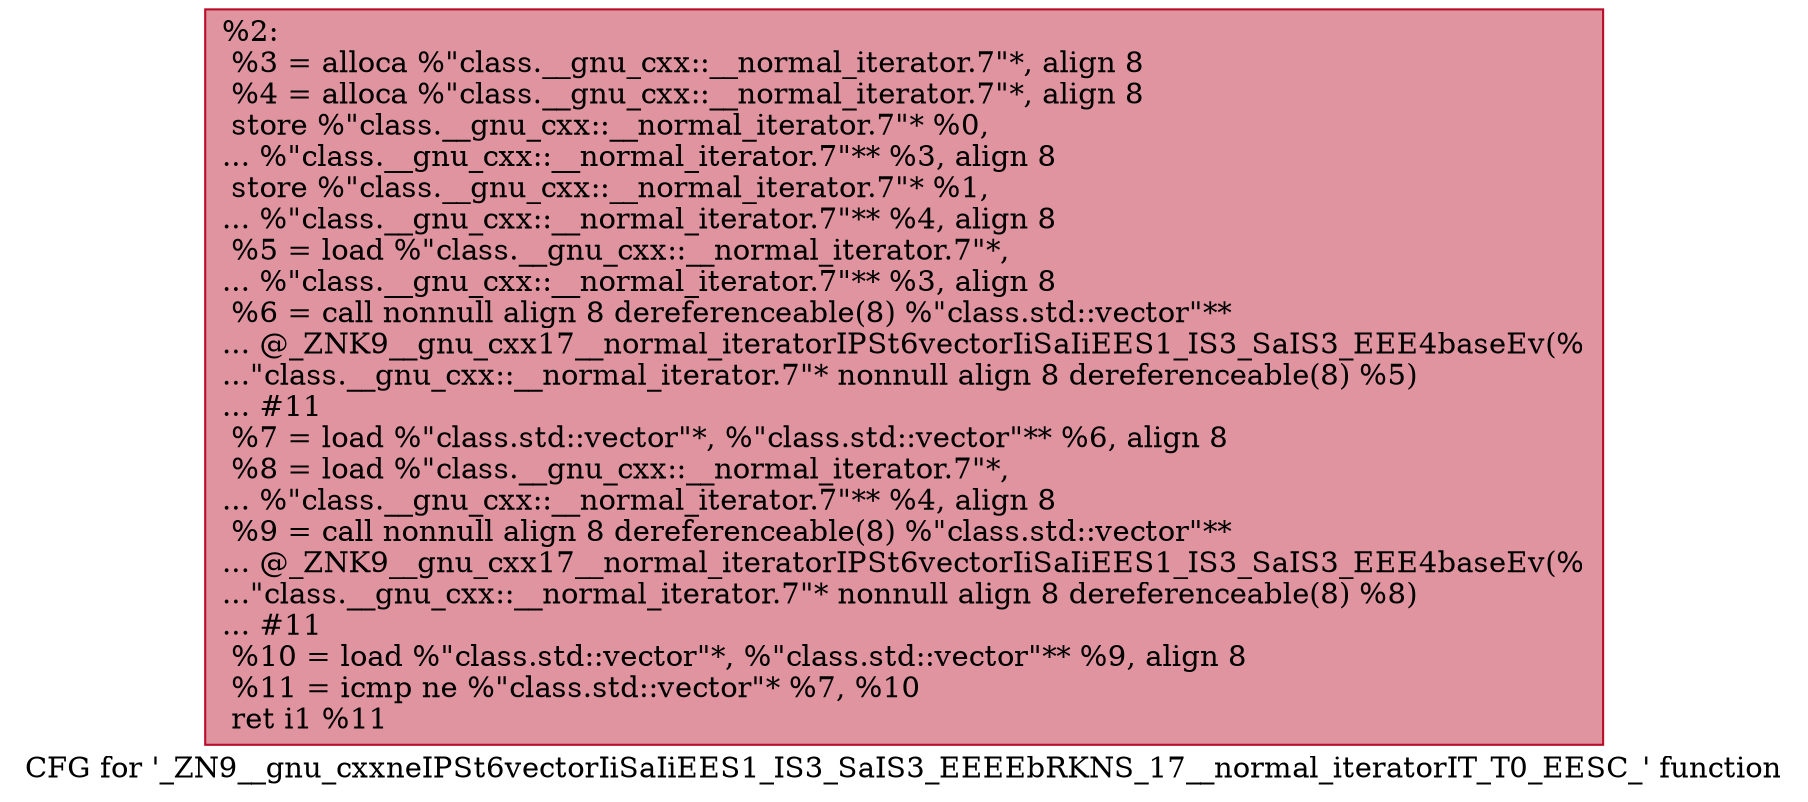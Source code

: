 digraph "CFG for '_ZN9__gnu_cxxneIPSt6vectorIiSaIiEES1_IS3_SaIS3_EEEEbRKNS_17__normal_iteratorIT_T0_EESC_' function" {
	label="CFG for '_ZN9__gnu_cxxneIPSt6vectorIiSaIiEES1_IS3_SaIS3_EEEEbRKNS_17__normal_iteratorIT_T0_EESC_' function";

	Node0x559aeab46470 [shape=record,color="#b70d28ff", style=filled, fillcolor="#b70d2870",label="{%2:\l  %3 = alloca %\"class.__gnu_cxx::__normal_iterator.7\"*, align 8\l  %4 = alloca %\"class.__gnu_cxx::__normal_iterator.7\"*, align 8\l  store %\"class.__gnu_cxx::__normal_iterator.7\"* %0,\l... %\"class.__gnu_cxx::__normal_iterator.7\"** %3, align 8\l  store %\"class.__gnu_cxx::__normal_iterator.7\"* %1,\l... %\"class.__gnu_cxx::__normal_iterator.7\"** %4, align 8\l  %5 = load %\"class.__gnu_cxx::__normal_iterator.7\"*,\l... %\"class.__gnu_cxx::__normal_iterator.7\"** %3, align 8\l  %6 = call nonnull align 8 dereferenceable(8) %\"class.std::vector\"**\l... @_ZNK9__gnu_cxx17__normal_iteratorIPSt6vectorIiSaIiEES1_IS3_SaIS3_EEE4baseEv(%\l...\"class.__gnu_cxx::__normal_iterator.7\"* nonnull align 8 dereferenceable(8) %5)\l... #11\l  %7 = load %\"class.std::vector\"*, %\"class.std::vector\"** %6, align 8\l  %8 = load %\"class.__gnu_cxx::__normal_iterator.7\"*,\l... %\"class.__gnu_cxx::__normal_iterator.7\"** %4, align 8\l  %9 = call nonnull align 8 dereferenceable(8) %\"class.std::vector\"**\l... @_ZNK9__gnu_cxx17__normal_iteratorIPSt6vectorIiSaIiEES1_IS3_SaIS3_EEE4baseEv(%\l...\"class.__gnu_cxx::__normal_iterator.7\"* nonnull align 8 dereferenceable(8) %8)\l... #11\l  %10 = load %\"class.std::vector\"*, %\"class.std::vector\"** %9, align 8\l  %11 = icmp ne %\"class.std::vector\"* %7, %10\l  ret i1 %11\l}"];
}
